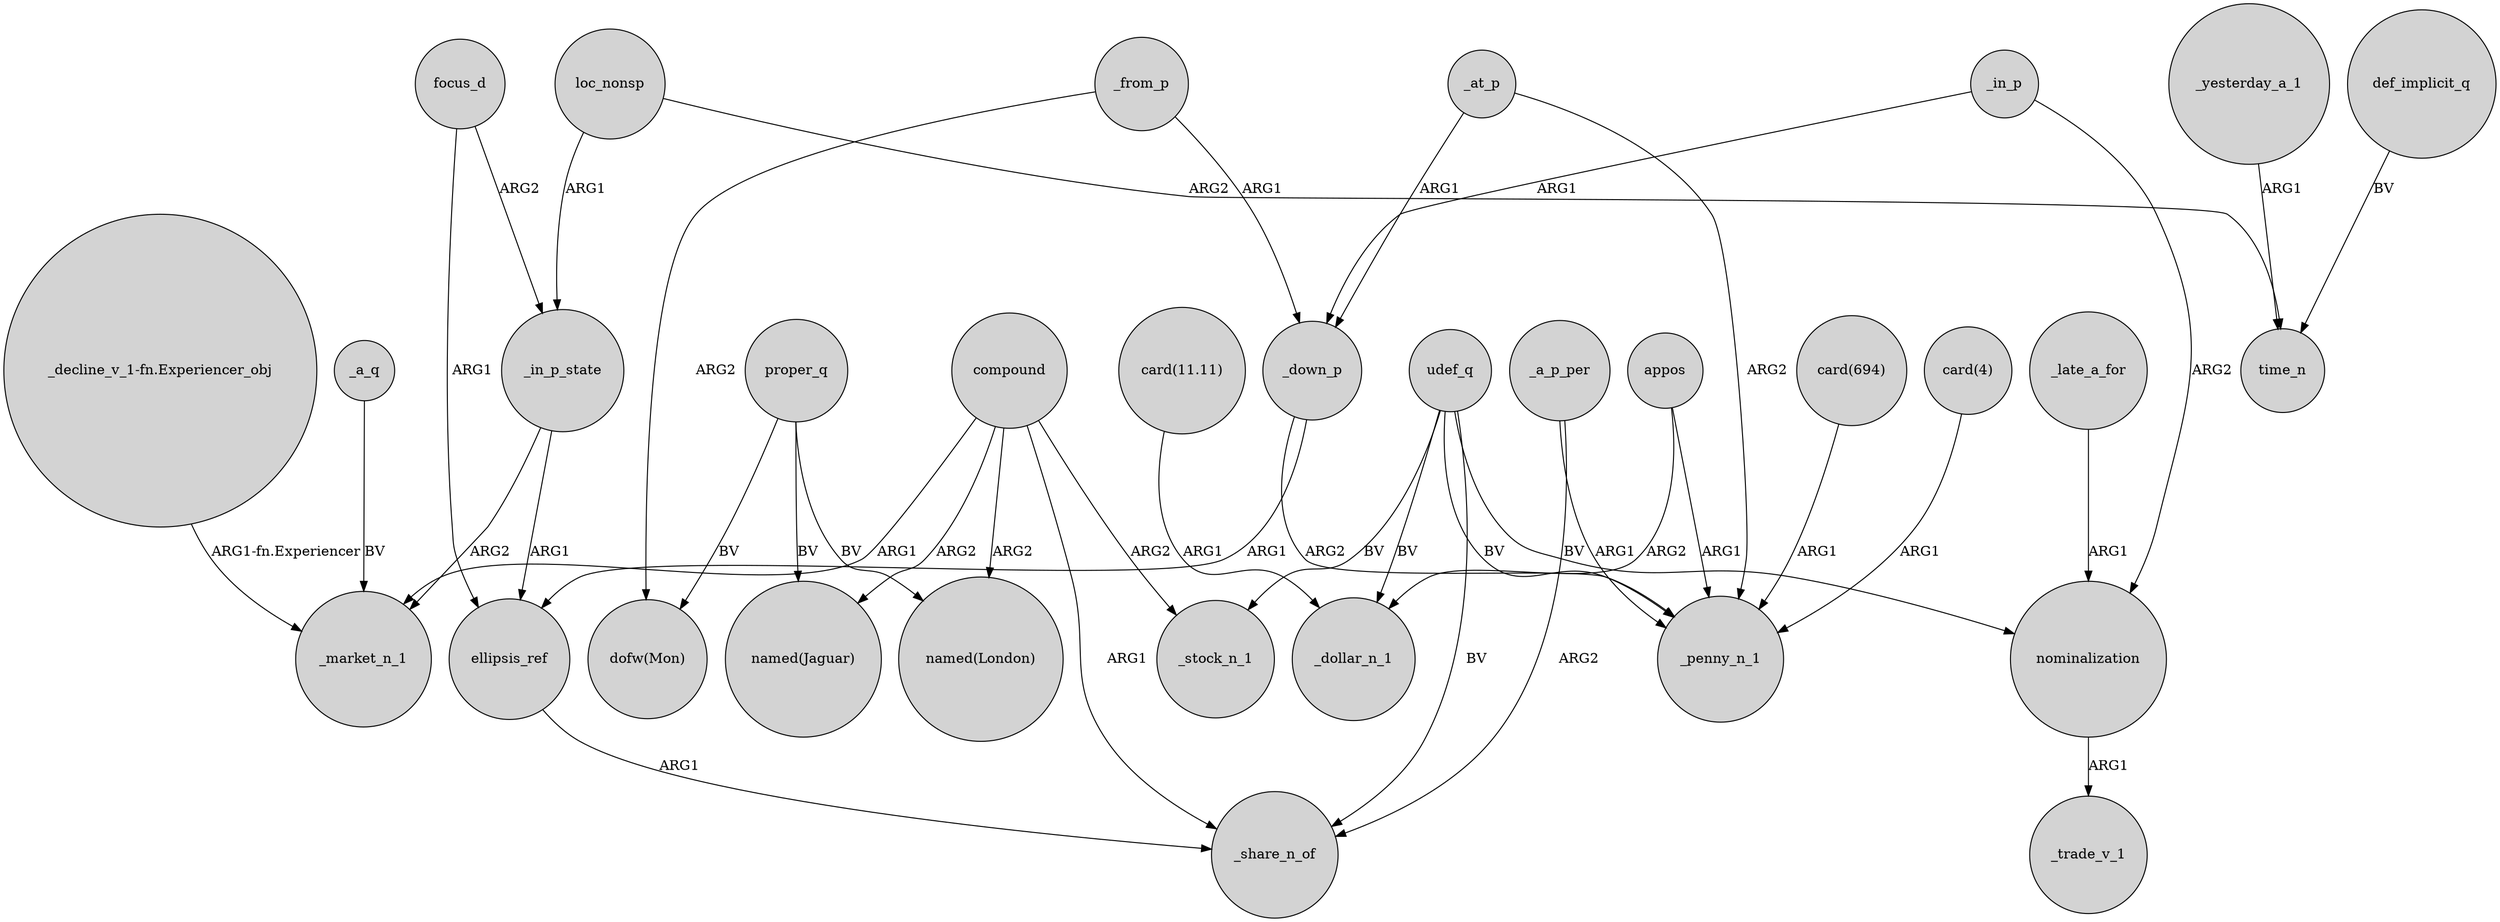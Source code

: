 digraph {
	node [shape=circle style=filled]
	focus_d -> _in_p_state [label=ARG2]
	"_decline_v_1-fn.Experiencer_obj" -> _market_n_1 [label="ARG1-fn.Experiencer"]
	_at_p -> _down_p [label=ARG1]
	compound -> _share_n_of [label=ARG1]
	compound -> "named(London)" [label=ARG2]
	udef_q -> nominalization [label=BV]
	appos -> _dollar_n_1 [label=ARG2]
	proper_q -> "dofw(Mon)" [label=BV]
	_yesterday_a_1 -> time_n [label=ARG1]
	_in_p_state -> _market_n_1 [label=ARG2]
	"card(694)" -> _penny_n_1 [label=ARG1]
	_from_p -> "dofw(Mon)" [label=ARG2]
	focus_d -> ellipsis_ref [label=ARG1]
	_down_p -> _penny_n_1 [label=ARG2]
	_from_p -> _down_p [label=ARG1]
	udef_q -> _stock_n_1 [label=BV]
	_in_p -> _down_p [label=ARG1]
	_a_p_per -> _share_n_of [label=ARG2]
	compound -> "named(Jaguar)" [label=ARG2]
	udef_q -> _share_n_of [label=BV]
	compound -> _stock_n_1 [label=ARG2]
	"card(4)" -> _penny_n_1 [label=ARG1]
	proper_q -> "named(Jaguar)" [label=BV]
	udef_q -> _dollar_n_1 [label=BV]
	_a_p_per -> _penny_n_1 [label=ARG1]
	appos -> _penny_n_1 [label=ARG1]
	ellipsis_ref -> _share_n_of [label=ARG1]
	udef_q -> _penny_n_1 [label=BV]
	_at_p -> _penny_n_1 [label=ARG2]
	proper_q -> "named(London)" [label=BV]
	_a_q -> _market_n_1 [label=BV]
	_late_a_for -> nominalization [label=ARG1]
	loc_nonsp -> time_n [label=ARG2]
	"card(11.11)" -> _dollar_n_1 [label=ARG1]
	def_implicit_q -> time_n [label=BV]
	_in_p_state -> ellipsis_ref [label=ARG1]
	compound -> _market_n_1 [label=ARG1]
	_in_p -> nominalization [label=ARG2]
	_down_p -> ellipsis_ref [label=ARG1]
	loc_nonsp -> _in_p_state [label=ARG1]
	nominalization -> _trade_v_1 [label=ARG1]
}
